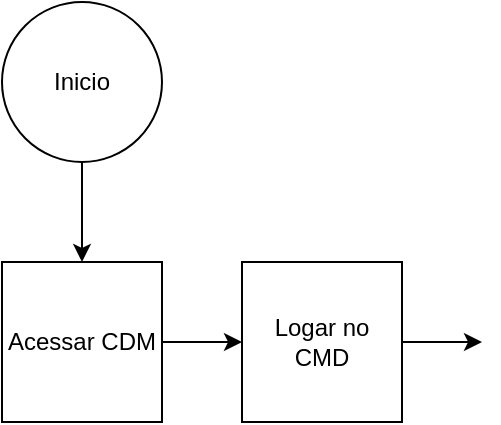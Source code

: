 <mxfile version="22.0.6" type="github">
  <diagram name="Página-1" id="Gr4zML55tZtxwe2nSJu3">
    <mxGraphModel dx="880" dy="478" grid="1" gridSize="10" guides="1" tooltips="1" connect="1" arrows="1" fold="1" page="1" pageScale="1" pageWidth="827" pageHeight="1169" math="0" shadow="0">
      <root>
        <mxCell id="0" />
        <mxCell id="1" parent="0" />
        <mxCell id="Y3wJk5j8JK7DRIEQfDMd-3" style="edgeStyle=orthogonalEdgeStyle;rounded=0;orthogonalLoop=1;jettySize=auto;html=1;exitX=0.5;exitY=1;exitDx=0;exitDy=0;" edge="1" parent="1" source="Y3wJk5j8JK7DRIEQfDMd-1">
          <mxGeometry relative="1" as="geometry">
            <mxPoint x="90" y="160" as="targetPoint" />
          </mxGeometry>
        </mxCell>
        <mxCell id="Y3wJk5j8JK7DRIEQfDMd-1" value="Inicio" style="ellipse;whiteSpace=wrap;html=1;aspect=fixed;" vertex="1" parent="1">
          <mxGeometry x="50" y="30" width="80" height="80" as="geometry" />
        </mxCell>
        <mxCell id="Y3wJk5j8JK7DRIEQfDMd-6" style="edgeStyle=orthogonalEdgeStyle;rounded=0;orthogonalLoop=1;jettySize=auto;html=1;" edge="1" parent="1" source="Y3wJk5j8JK7DRIEQfDMd-4">
          <mxGeometry relative="1" as="geometry">
            <mxPoint x="170" y="200" as="targetPoint" />
          </mxGeometry>
        </mxCell>
        <mxCell id="Y3wJk5j8JK7DRIEQfDMd-4" value="Acessar CDM" style="whiteSpace=wrap;html=1;aspect=fixed;" vertex="1" parent="1">
          <mxGeometry x="50" y="160" width="80" height="80" as="geometry" />
        </mxCell>
        <mxCell id="Y3wJk5j8JK7DRIEQfDMd-7" style="edgeStyle=orthogonalEdgeStyle;rounded=0;orthogonalLoop=1;jettySize=auto;html=1;" edge="1" parent="1" source="Y3wJk5j8JK7DRIEQfDMd-8">
          <mxGeometry relative="1" as="geometry">
            <mxPoint x="290" y="200" as="targetPoint" />
          </mxGeometry>
        </mxCell>
        <mxCell id="Y3wJk5j8JK7DRIEQfDMd-8" value="Logar no CMD" style="whiteSpace=wrap;html=1;aspect=fixed;" vertex="1" parent="1">
          <mxGeometry x="170" y="160" width="80" height="80" as="geometry" />
        </mxCell>
      </root>
    </mxGraphModel>
  </diagram>
</mxfile>
